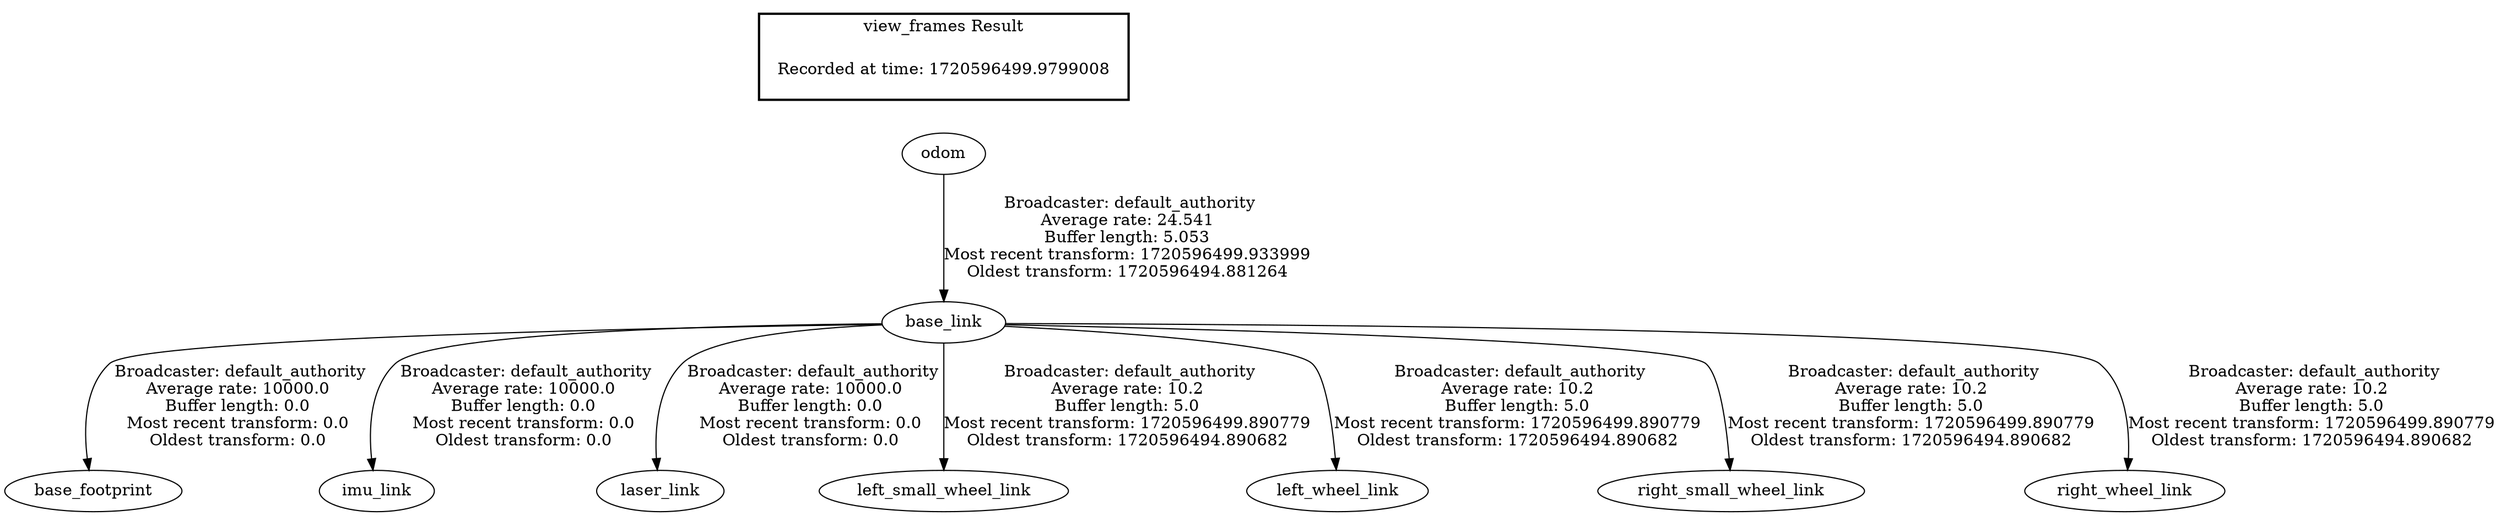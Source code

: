 digraph G {
"odom" -> "base_link"[label=" Broadcaster: default_authority\nAverage rate: 24.541\nBuffer length: 5.053\nMost recent transform: 1720596499.933999\nOldest transform: 1720596494.881264\n"];
"base_link" -> "base_footprint"[label=" Broadcaster: default_authority\nAverage rate: 10000.0\nBuffer length: 0.0\nMost recent transform: 0.0\nOldest transform: 0.0\n"];
"base_link" -> "imu_link"[label=" Broadcaster: default_authority\nAverage rate: 10000.0\nBuffer length: 0.0\nMost recent transform: 0.0\nOldest transform: 0.0\n"];
"base_link" -> "laser_link"[label=" Broadcaster: default_authority\nAverage rate: 10000.0\nBuffer length: 0.0\nMost recent transform: 0.0\nOldest transform: 0.0\n"];
"base_link" -> "left_small_wheel_link"[label=" Broadcaster: default_authority\nAverage rate: 10.2\nBuffer length: 5.0\nMost recent transform: 1720596499.890779\nOldest transform: 1720596494.890682\n"];
"base_link" -> "left_wheel_link"[label=" Broadcaster: default_authority\nAverage rate: 10.2\nBuffer length: 5.0\nMost recent transform: 1720596499.890779\nOldest transform: 1720596494.890682\n"];
"base_link" -> "right_small_wheel_link"[label=" Broadcaster: default_authority\nAverage rate: 10.2\nBuffer length: 5.0\nMost recent transform: 1720596499.890779\nOldest transform: 1720596494.890682\n"];
"base_link" -> "right_wheel_link"[label=" Broadcaster: default_authority\nAverage rate: 10.2\nBuffer length: 5.0\nMost recent transform: 1720596499.890779\nOldest transform: 1720596494.890682\n"];
edge [style=invis];
 subgraph cluster_legend { style=bold; color=black; label ="view_frames Result";
"Recorded at time: 1720596499.9799008"[ shape=plaintext ] ;
}->"odom";
}